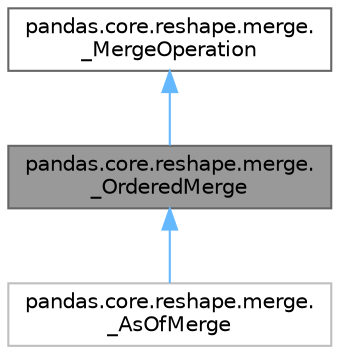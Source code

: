 digraph "pandas.core.reshape.merge._OrderedMerge"
{
 // LATEX_PDF_SIZE
  bgcolor="transparent";
  edge [fontname=Helvetica,fontsize=10,labelfontname=Helvetica,labelfontsize=10];
  node [fontname=Helvetica,fontsize=10,shape=box,height=0.2,width=0.4];
  Node1 [id="Node000001",label="pandas.core.reshape.merge.\l_OrderedMerge",height=0.2,width=0.4,color="gray40", fillcolor="grey60", style="filled", fontcolor="black",tooltip=" "];
  Node2 -> Node1 [id="edge3_Node000001_Node000002",dir="back",color="steelblue1",style="solid",tooltip=" "];
  Node2 [id="Node000002",label="pandas.core.reshape.merge.\l_MergeOperation",height=0.2,width=0.4,color="gray40", fillcolor="white", style="filled",URL="$df/d4c/classpandas_1_1core_1_1reshape_1_1merge_1_1__MergeOperation.html",tooltip=" "];
  Node1 -> Node3 [id="edge4_Node000001_Node000003",dir="back",color="steelblue1",style="solid",tooltip=" "];
  Node3 [id="Node000003",label="pandas.core.reshape.merge.\l_AsOfMerge",height=0.2,width=0.4,color="grey75", fillcolor="white", style="filled",URL="$d2/d05/classpandas_1_1core_1_1reshape_1_1merge_1_1__AsOfMerge.html",tooltip=" "];
}
